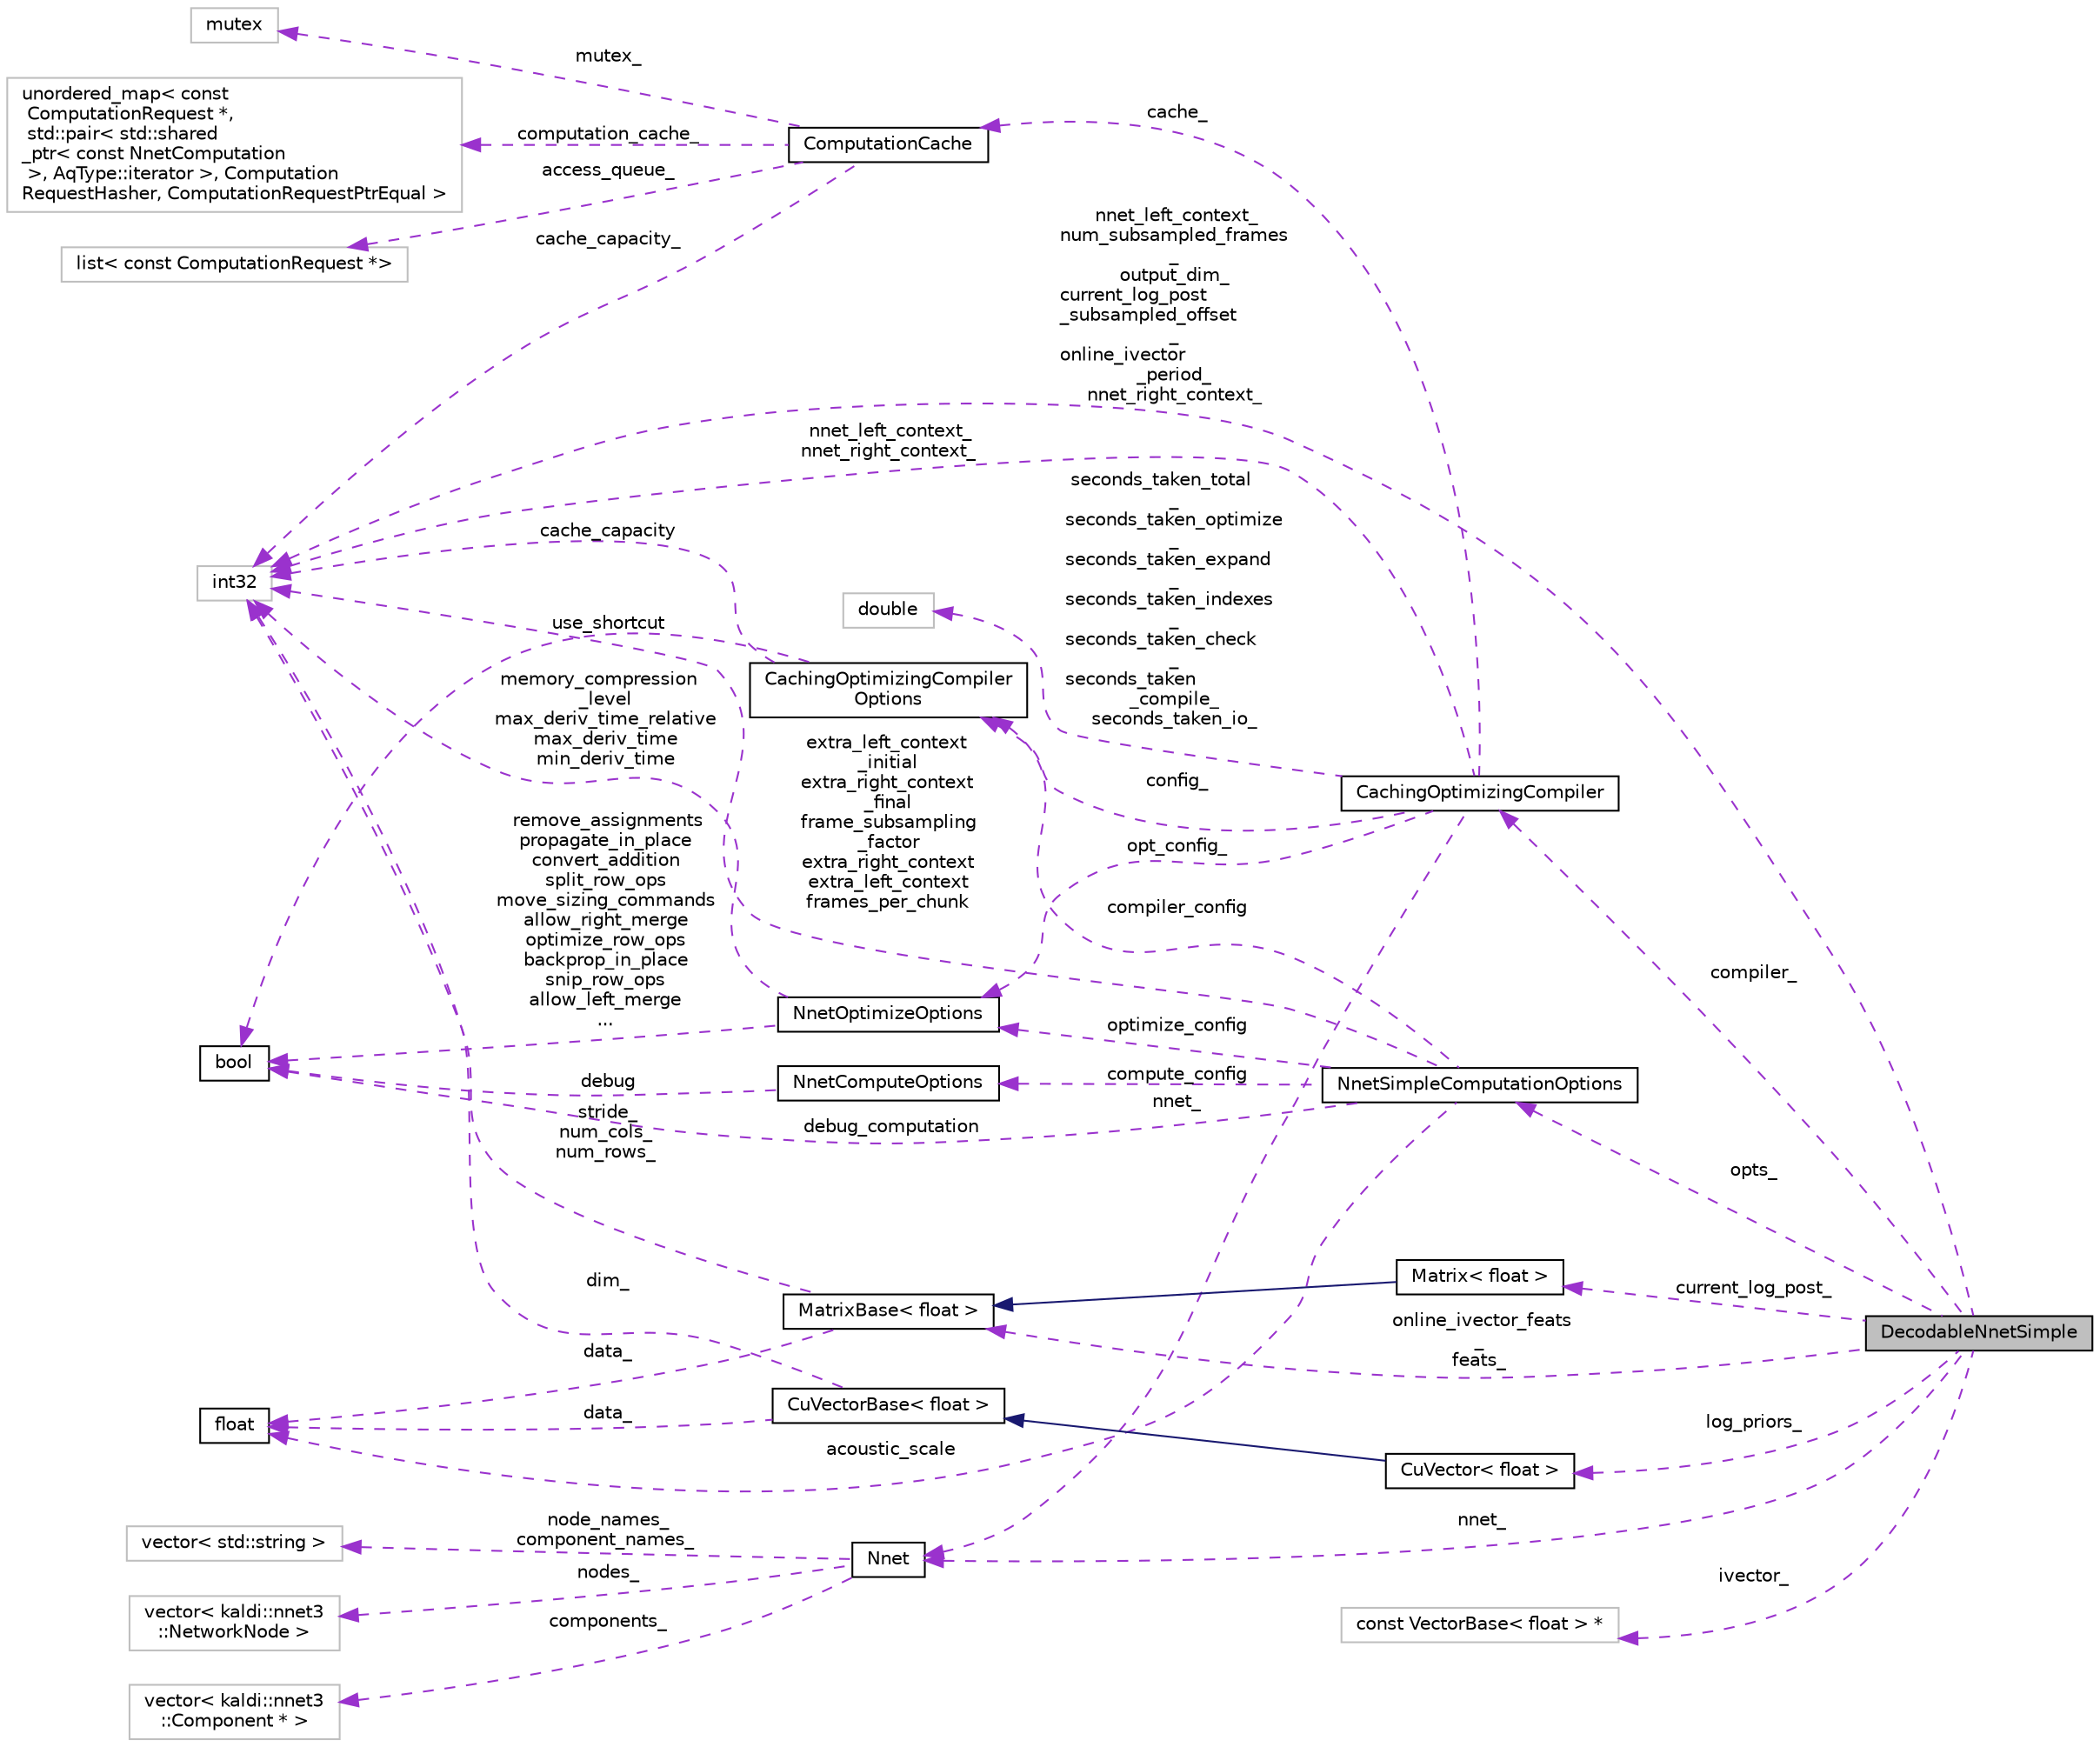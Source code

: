 digraph "DecodableNnetSimple"
{
  edge [fontname="Helvetica",fontsize="10",labelfontname="Helvetica",labelfontsize="10"];
  node [fontname="Helvetica",fontsize="10",shape=record];
  rankdir="LR";
  Node1 [label="DecodableNnetSimple",height=0.2,width=0.4,color="black", fillcolor="grey75", style="filled", fontcolor="black"];
  Node2 -> Node1 [dir="back",color="darkorchid3",fontsize="10",style="dashed",label=" compiler_" ,fontname="Helvetica"];
  Node2 [label="CachingOptimizingCompiler",height=0.2,width=0.4,color="black", fillcolor="white", style="filled",URL="$classkaldi_1_1nnet3_1_1CachingOptimizingCompiler.html",tooltip="This class enables you to do the compilation and optimization in one call, and also ensures that if t..."];
  Node3 -> Node2 [dir="back",color="darkorchid3",fontsize="10",style="dashed",label=" seconds_taken_total\l_\nseconds_taken_optimize\l_\nseconds_taken_expand\l_\nseconds_taken_indexes\l_\nseconds_taken_check\l_\nseconds_taken\l_compile_\nseconds_taken_io_" ,fontname="Helvetica"];
  Node3 [label="double",height=0.2,width=0.4,color="grey75", fillcolor="white", style="filled"];
  Node4 -> Node2 [dir="back",color="darkorchid3",fontsize="10",style="dashed",label=" cache_" ,fontname="Helvetica"];
  Node4 [label="ComputationCache",height=0.2,width=0.4,color="black", fillcolor="white", style="filled",URL="$classkaldi_1_1nnet3_1_1ComputationCache.html",tooltip="Class ComputationCache is used inside class CachingOptimizingCompiler to cache previously computed co..."];
  Node5 -> Node4 [dir="back",color="darkorchid3",fontsize="10",style="dashed",label=" mutex_" ,fontname="Helvetica"];
  Node5 [label="mutex",height=0.2,width=0.4,color="grey75", fillcolor="white", style="filled"];
  Node6 -> Node4 [dir="back",color="darkorchid3",fontsize="10",style="dashed",label=" computation_cache_" ,fontname="Helvetica"];
  Node6 [label="unordered_map\< const\l ComputationRequest *,\l std::pair\< std::shared\l_ptr\< const NnetComputation\l \>, AqType::iterator \>, Computation\lRequestHasher, ComputationRequestPtrEqual \>",height=0.2,width=0.4,color="grey75", fillcolor="white", style="filled"];
  Node7 -> Node4 [dir="back",color="darkorchid3",fontsize="10",style="dashed",label=" access_queue_" ,fontname="Helvetica"];
  Node7 [label="list\< const ComputationRequest *\>",height=0.2,width=0.4,color="grey75", fillcolor="white", style="filled"];
  Node8 -> Node4 [dir="back",color="darkorchid3",fontsize="10",style="dashed",label=" cache_capacity_" ,fontname="Helvetica"];
  Node8 [label="int32",height=0.2,width=0.4,color="grey75", fillcolor="white", style="filled"];
  Node9 -> Node2 [dir="back",color="darkorchid3",fontsize="10",style="dashed",label=" config_" ,fontname="Helvetica"];
  Node9 [label="CachingOptimizingCompiler\lOptions",height=0.2,width=0.4,color="black", fillcolor="white", style="filled",URL="$structkaldi_1_1nnet3_1_1CachingOptimizingCompilerOptions.html"];
  Node10 -> Node9 [dir="back",color="darkorchid3",fontsize="10",style="dashed",label=" use_shortcut" ,fontname="Helvetica"];
  Node10 [label="bool",height=0.2,width=0.4,color="black", fillcolor="white", style="filled",URL="$classbool.html"];
  Node8 -> Node9 [dir="back",color="darkorchid3",fontsize="10",style="dashed",label=" cache_capacity" ,fontname="Helvetica"];
  Node11 -> Node2 [dir="back",color="darkorchid3",fontsize="10",style="dashed",label=" opt_config_" ,fontname="Helvetica"];
  Node11 [label="NnetOptimizeOptions",height=0.2,width=0.4,color="black", fillcolor="white", style="filled",URL="$structkaldi_1_1nnet3_1_1NnetOptimizeOptions.html"];
  Node10 -> Node11 [dir="back",color="darkorchid3",fontsize="10",style="dashed",label=" remove_assignments\npropagate_in_place\nconvert_addition\nsplit_row_ops\nmove_sizing_commands\nallow_right_merge\noptimize_row_ops\nbackprop_in_place\nsnip_row_ops\nallow_left_merge\n..." ,fontname="Helvetica"];
  Node8 -> Node11 [dir="back",color="darkorchid3",fontsize="10",style="dashed",label=" memory_compression\l_level\nmax_deriv_time_relative\nmax_deriv_time\nmin_deriv_time" ,fontname="Helvetica"];
  Node12 -> Node2 [dir="back",color="darkorchid3",fontsize="10",style="dashed",label=" nnet_" ,fontname="Helvetica"];
  Node12 [label="Nnet",height=0.2,width=0.4,color="black", fillcolor="white", style="filled",URL="$classkaldi_1_1nnet3_1_1Nnet.html"];
  Node13 -> Node12 [dir="back",color="darkorchid3",fontsize="10",style="dashed",label=" node_names_\ncomponent_names_" ,fontname="Helvetica"];
  Node13 [label="vector\< std::string \>",height=0.2,width=0.4,color="grey75", fillcolor="white", style="filled"];
  Node14 -> Node12 [dir="back",color="darkorchid3",fontsize="10",style="dashed",label=" nodes_" ,fontname="Helvetica"];
  Node14 [label="vector\< kaldi::nnet3\l::NetworkNode \>",height=0.2,width=0.4,color="grey75", fillcolor="white", style="filled"];
  Node15 -> Node12 [dir="back",color="darkorchid3",fontsize="10",style="dashed",label=" components_" ,fontname="Helvetica"];
  Node15 [label="vector\< kaldi::nnet3\l::Component * \>",height=0.2,width=0.4,color="grey75", fillcolor="white", style="filled"];
  Node8 -> Node2 [dir="back",color="darkorchid3",fontsize="10",style="dashed",label=" nnet_left_context_\nnnet_right_context_" ,fontname="Helvetica"];
  Node16 -> Node1 [dir="back",color="darkorchid3",fontsize="10",style="dashed",label=" opts_" ,fontname="Helvetica"];
  Node16 [label="NnetSimpleComputationOptions",height=0.2,width=0.4,color="black", fillcolor="white", style="filled",URL="$structkaldi_1_1nnet3_1_1NnetSimpleComputationOptions.html"];
  Node17 -> Node16 [dir="back",color="darkorchid3",fontsize="10",style="dashed",label=" compute_config" ,fontname="Helvetica"];
  Node17 [label="NnetComputeOptions",height=0.2,width=0.4,color="black", fillcolor="white", style="filled",URL="$structkaldi_1_1nnet3_1_1NnetComputeOptions.html"];
  Node10 -> Node17 [dir="back",color="darkorchid3",fontsize="10",style="dashed",label=" debug" ,fontname="Helvetica"];
  Node18 -> Node16 [dir="back",color="darkorchid3",fontsize="10",style="dashed",label=" acoustic_scale" ,fontname="Helvetica"];
  Node18 [label="float",height=0.2,width=0.4,color="black", fillcolor="white", style="filled",URL="$classfloat.html"];
  Node10 -> Node16 [dir="back",color="darkorchid3",fontsize="10",style="dashed",label=" debug_computation" ,fontname="Helvetica"];
  Node9 -> Node16 [dir="back",color="darkorchid3",fontsize="10",style="dashed",label=" compiler_config" ,fontname="Helvetica"];
  Node11 -> Node16 [dir="back",color="darkorchid3",fontsize="10",style="dashed",label=" optimize_config" ,fontname="Helvetica"];
  Node8 -> Node16 [dir="back",color="darkorchid3",fontsize="10",style="dashed",label=" extra_left_context\l_initial\nextra_right_context\l_final\nframe_subsampling\l_factor\nextra_right_context\nextra_left_context\nframes_per_chunk" ,fontname="Helvetica"];
  Node19 -> Node1 [dir="back",color="darkorchid3",fontsize="10",style="dashed",label=" current_log_post_" ,fontname="Helvetica"];
  Node19 [label="Matrix\< float \>",height=0.2,width=0.4,color="black", fillcolor="white", style="filled",URL="$classkaldi_1_1Matrix.html"];
  Node20 -> Node19 [dir="back",color="midnightblue",fontsize="10",style="solid",fontname="Helvetica"];
  Node20 [label="MatrixBase\< float \>",height=0.2,width=0.4,color="black", fillcolor="white", style="filled",URL="$classkaldi_1_1MatrixBase.html"];
  Node18 -> Node20 [dir="back",color="darkorchid3",fontsize="10",style="dashed",label=" data_" ,fontname="Helvetica"];
  Node8 -> Node20 [dir="back",color="darkorchid3",fontsize="10",style="dashed",label=" stride_\nnum_cols_\nnum_rows_" ,fontname="Helvetica"];
  Node21 -> Node1 [dir="back",color="darkorchid3",fontsize="10",style="dashed",label=" ivector_" ,fontname="Helvetica"];
  Node21 [label="const VectorBase\< float \> *",height=0.2,width=0.4,color="grey75", fillcolor="white", style="filled"];
  Node20 -> Node1 [dir="back",color="darkorchid3",fontsize="10",style="dashed",label=" online_ivector_feats\l_\nfeats_" ,fontname="Helvetica"];
  Node12 -> Node1 [dir="back",color="darkorchid3",fontsize="10",style="dashed",label=" nnet_" ,fontname="Helvetica"];
  Node22 -> Node1 [dir="back",color="darkorchid3",fontsize="10",style="dashed",label=" log_priors_" ,fontname="Helvetica"];
  Node22 [label="CuVector\< float \>",height=0.2,width=0.4,color="black", fillcolor="white", style="filled",URL="$classkaldi_1_1CuVector.html"];
  Node23 -> Node22 [dir="back",color="midnightblue",fontsize="10",style="solid",fontname="Helvetica"];
  Node23 [label="CuVectorBase\< float \>",height=0.2,width=0.4,color="black", fillcolor="white", style="filled",URL="$classkaldi_1_1CuVectorBase.html"];
  Node18 -> Node23 [dir="back",color="darkorchid3",fontsize="10",style="dashed",label=" data_" ,fontname="Helvetica"];
  Node8 -> Node23 [dir="back",color="darkorchid3",fontsize="10",style="dashed",label=" dim_" ,fontname="Helvetica"];
  Node8 -> Node1 [dir="back",color="darkorchid3",fontsize="10",style="dashed",label=" nnet_left_context_\nnum_subsampled_frames\l_\noutput_dim_\ncurrent_log_post\l_subsampled_offset\l_\nonline_ivector\l_period_\nnnet_right_context_" ,fontname="Helvetica"];
}
